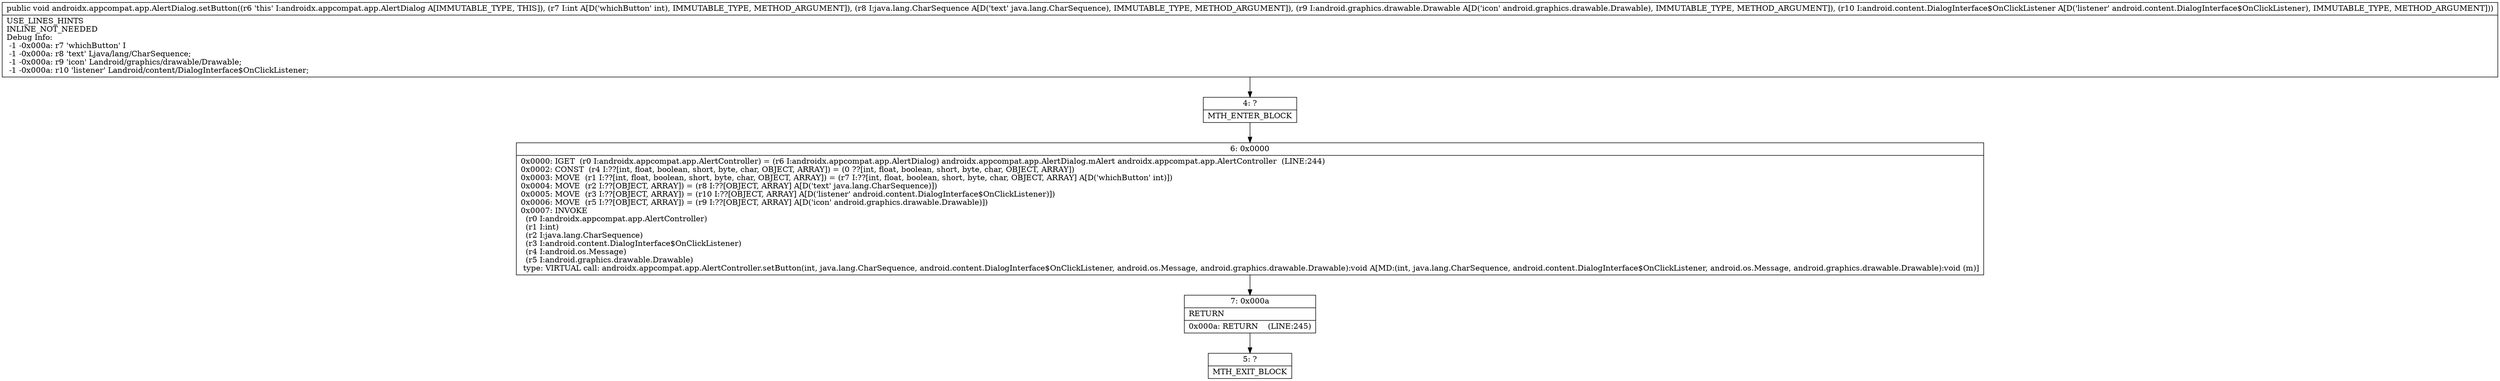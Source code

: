 digraph "CFG forandroidx.appcompat.app.AlertDialog.setButton(ILjava\/lang\/CharSequence;Landroid\/graphics\/drawable\/Drawable;Landroid\/content\/DialogInterface$OnClickListener;)V" {
Node_4 [shape=record,label="{4\:\ ?|MTH_ENTER_BLOCK\l}"];
Node_6 [shape=record,label="{6\:\ 0x0000|0x0000: IGET  (r0 I:androidx.appcompat.app.AlertController) = (r6 I:androidx.appcompat.app.AlertDialog) androidx.appcompat.app.AlertDialog.mAlert androidx.appcompat.app.AlertController  (LINE:244)\l0x0002: CONST  (r4 I:??[int, float, boolean, short, byte, char, OBJECT, ARRAY]) = (0 ??[int, float, boolean, short, byte, char, OBJECT, ARRAY]) \l0x0003: MOVE  (r1 I:??[int, float, boolean, short, byte, char, OBJECT, ARRAY]) = (r7 I:??[int, float, boolean, short, byte, char, OBJECT, ARRAY] A[D('whichButton' int)]) \l0x0004: MOVE  (r2 I:??[OBJECT, ARRAY]) = (r8 I:??[OBJECT, ARRAY] A[D('text' java.lang.CharSequence)]) \l0x0005: MOVE  (r3 I:??[OBJECT, ARRAY]) = (r10 I:??[OBJECT, ARRAY] A[D('listener' android.content.DialogInterface$OnClickListener)]) \l0x0006: MOVE  (r5 I:??[OBJECT, ARRAY]) = (r9 I:??[OBJECT, ARRAY] A[D('icon' android.graphics.drawable.Drawable)]) \l0x0007: INVOKE  \l  (r0 I:androidx.appcompat.app.AlertController)\l  (r1 I:int)\l  (r2 I:java.lang.CharSequence)\l  (r3 I:android.content.DialogInterface$OnClickListener)\l  (r4 I:android.os.Message)\l  (r5 I:android.graphics.drawable.Drawable)\l type: VIRTUAL call: androidx.appcompat.app.AlertController.setButton(int, java.lang.CharSequence, android.content.DialogInterface$OnClickListener, android.os.Message, android.graphics.drawable.Drawable):void A[MD:(int, java.lang.CharSequence, android.content.DialogInterface$OnClickListener, android.os.Message, android.graphics.drawable.Drawable):void (m)]\l}"];
Node_7 [shape=record,label="{7\:\ 0x000a|RETURN\l|0x000a: RETURN    (LINE:245)\l}"];
Node_5 [shape=record,label="{5\:\ ?|MTH_EXIT_BLOCK\l}"];
MethodNode[shape=record,label="{public void androidx.appcompat.app.AlertDialog.setButton((r6 'this' I:androidx.appcompat.app.AlertDialog A[IMMUTABLE_TYPE, THIS]), (r7 I:int A[D('whichButton' int), IMMUTABLE_TYPE, METHOD_ARGUMENT]), (r8 I:java.lang.CharSequence A[D('text' java.lang.CharSequence), IMMUTABLE_TYPE, METHOD_ARGUMENT]), (r9 I:android.graphics.drawable.Drawable A[D('icon' android.graphics.drawable.Drawable), IMMUTABLE_TYPE, METHOD_ARGUMENT]), (r10 I:android.content.DialogInterface$OnClickListener A[D('listener' android.content.DialogInterface$OnClickListener), IMMUTABLE_TYPE, METHOD_ARGUMENT]))  | USE_LINES_HINTS\lINLINE_NOT_NEEDED\lDebug Info:\l  \-1 \-0x000a: r7 'whichButton' I\l  \-1 \-0x000a: r8 'text' Ljava\/lang\/CharSequence;\l  \-1 \-0x000a: r9 'icon' Landroid\/graphics\/drawable\/Drawable;\l  \-1 \-0x000a: r10 'listener' Landroid\/content\/DialogInterface$OnClickListener;\l}"];
MethodNode -> Node_4;Node_4 -> Node_6;
Node_6 -> Node_7;
Node_7 -> Node_5;
}

